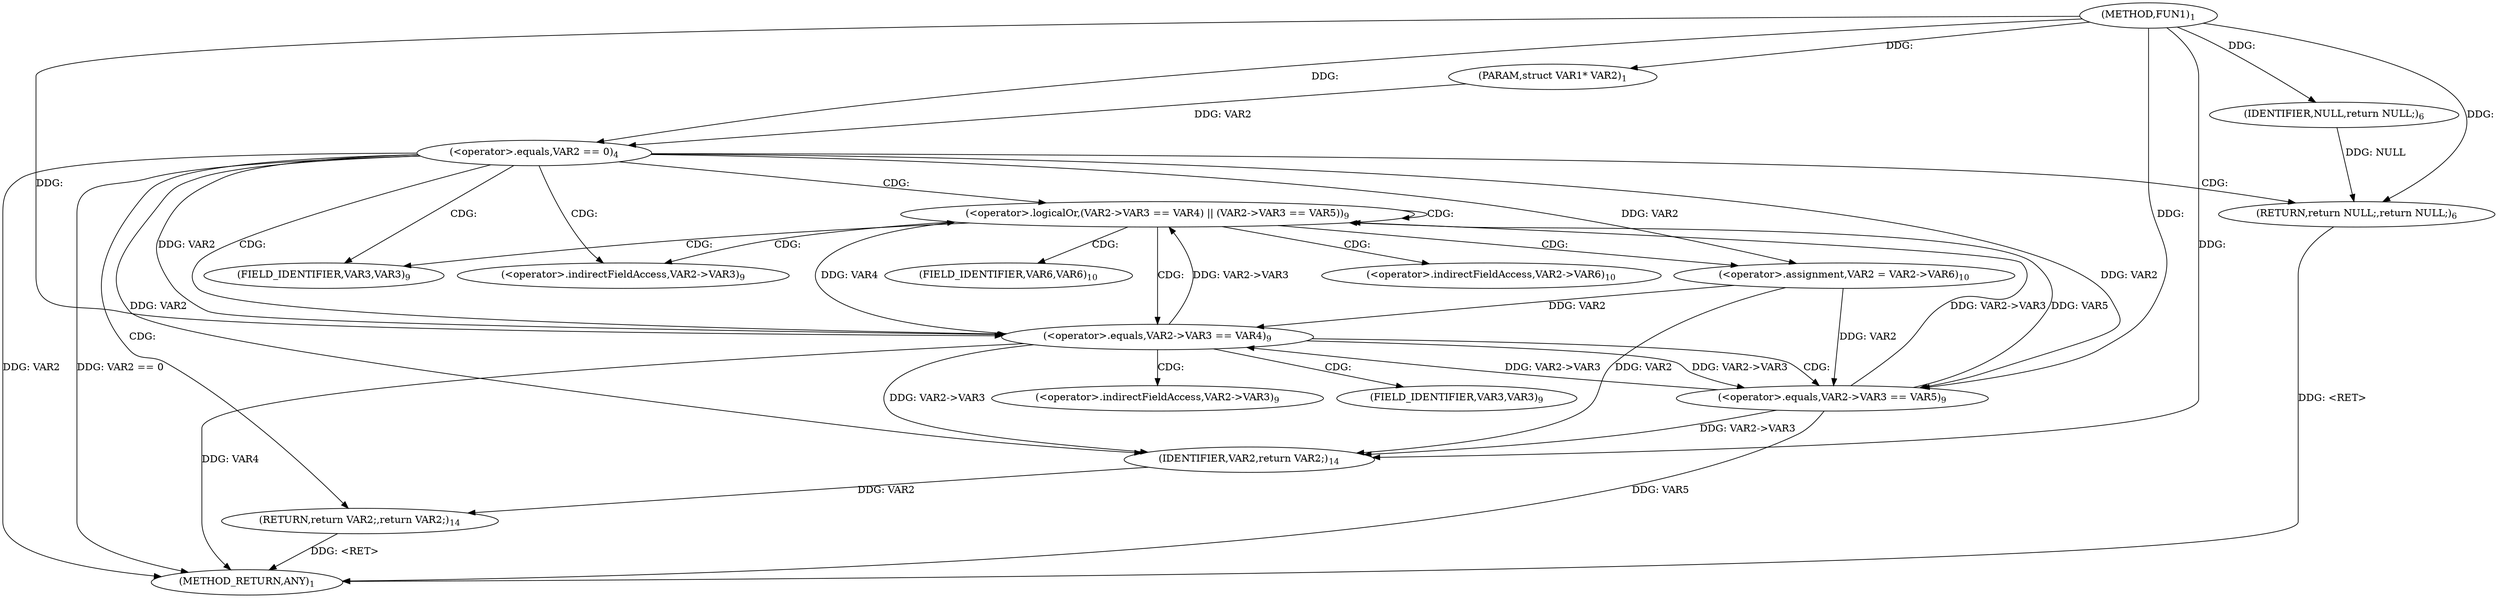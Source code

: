 digraph "FUN1" {  
"8" [label = <(METHOD,FUN1)<SUB>1</SUB>> ]
"38" [label = <(METHOD_RETURN,ANY)<SUB>1</SUB>> ]
"9" [label = <(PARAM,struct VAR1* VAR2)<SUB>1</SUB>> ]
"36" [label = <(RETURN,return VAR2;,return VAR2;)<SUB>14</SUB>> ]
"12" [label = <(&lt;operator&gt;.equals,VAR2 == 0)<SUB>4</SUB>> ]
"19" [label = <(&lt;operator&gt;.logicalOr,(VAR2-&gt;VAR3 == VAR4) || (VAR2-&gt;VAR3 == VAR5))<SUB>9</SUB>> ]
"37" [label = <(IDENTIFIER,VAR2,return VAR2;)<SUB>14</SUB>> ]
"16" [label = <(RETURN,return NULL;,return NULL;)<SUB>6</SUB>> ]
"31" [label = <(&lt;operator&gt;.assignment,VAR2 = VAR2-&gt;VAR6)<SUB>10</SUB>> ]
"17" [label = <(IDENTIFIER,NULL,return NULL;)<SUB>6</SUB>> ]
"20" [label = <(&lt;operator&gt;.equals,VAR2-&gt;VAR3 == VAR4)<SUB>9</SUB>> ]
"25" [label = <(&lt;operator&gt;.equals,VAR2-&gt;VAR3 == VAR5)<SUB>9</SUB>> ]
"21" [label = <(&lt;operator&gt;.indirectFieldAccess,VAR2-&gt;VAR3)<SUB>9</SUB>> ]
"26" [label = <(&lt;operator&gt;.indirectFieldAccess,VAR2-&gt;VAR3)<SUB>9</SUB>> ]
"33" [label = <(&lt;operator&gt;.indirectFieldAccess,VAR2-&gt;VAR6)<SUB>10</SUB>> ]
"23" [label = <(FIELD_IDENTIFIER,VAR3,VAR3)<SUB>9</SUB>> ]
"28" [label = <(FIELD_IDENTIFIER,VAR3,VAR3)<SUB>9</SUB>> ]
"35" [label = <(FIELD_IDENTIFIER,VAR6,VAR6)<SUB>10</SUB>> ]
  "16" -> "38"  [ label = "DDG: &lt;RET&gt;"] 
  "36" -> "38"  [ label = "DDG: &lt;RET&gt;"] 
  "12" -> "38"  [ label = "DDG: VAR2"] 
  "12" -> "38"  [ label = "DDG: VAR2 == 0"] 
  "20" -> "38"  [ label = "DDG: VAR4"] 
  "25" -> "38"  [ label = "DDG: VAR5"] 
  "8" -> "9"  [ label = "DDG: "] 
  "37" -> "36"  [ label = "DDG: VAR2"] 
  "12" -> "37"  [ label = "DDG: VAR2"] 
  "20" -> "37"  [ label = "DDG: VAR2-&gt;VAR3"] 
  "31" -> "37"  [ label = "DDG: VAR2"] 
  "25" -> "37"  [ label = "DDG: VAR2-&gt;VAR3"] 
  "8" -> "37"  [ label = "DDG: "] 
  "9" -> "12"  [ label = "DDG: VAR2"] 
  "8" -> "12"  [ label = "DDG: "] 
  "17" -> "16"  [ label = "DDG: NULL"] 
  "8" -> "16"  [ label = "DDG: "] 
  "20" -> "19"  [ label = "DDG: VAR2-&gt;VAR3"] 
  "20" -> "19"  [ label = "DDG: VAR4"] 
  "25" -> "19"  [ label = "DDG: VAR2-&gt;VAR3"] 
  "25" -> "19"  [ label = "DDG: VAR5"] 
  "12" -> "31"  [ label = "DDG: VAR2"] 
  "8" -> "17"  [ label = "DDG: "] 
  "12" -> "20"  [ label = "DDG: VAR2"] 
  "25" -> "20"  [ label = "DDG: VAR2-&gt;VAR3"] 
  "31" -> "20"  [ label = "DDG: VAR2"] 
  "8" -> "20"  [ label = "DDG: "] 
  "12" -> "25"  [ label = "DDG: VAR2"] 
  "20" -> "25"  [ label = "DDG: VAR2-&gt;VAR3"] 
  "31" -> "25"  [ label = "DDG: VAR2"] 
  "8" -> "25"  [ label = "DDG: "] 
  "12" -> "16"  [ label = "CDG: "] 
  "12" -> "21"  [ label = "CDG: "] 
  "12" -> "23"  [ label = "CDG: "] 
  "12" -> "19"  [ label = "CDG: "] 
  "12" -> "36"  [ label = "CDG: "] 
  "12" -> "20"  [ label = "CDG: "] 
  "19" -> "21"  [ label = "CDG: "] 
  "19" -> "33"  [ label = "CDG: "] 
  "19" -> "23"  [ label = "CDG: "] 
  "19" -> "19"  [ label = "CDG: "] 
  "19" -> "35"  [ label = "CDG: "] 
  "19" -> "20"  [ label = "CDG: "] 
  "19" -> "31"  [ label = "CDG: "] 
  "20" -> "26"  [ label = "CDG: "] 
  "20" -> "28"  [ label = "CDG: "] 
  "20" -> "25"  [ label = "CDG: "] 
}
